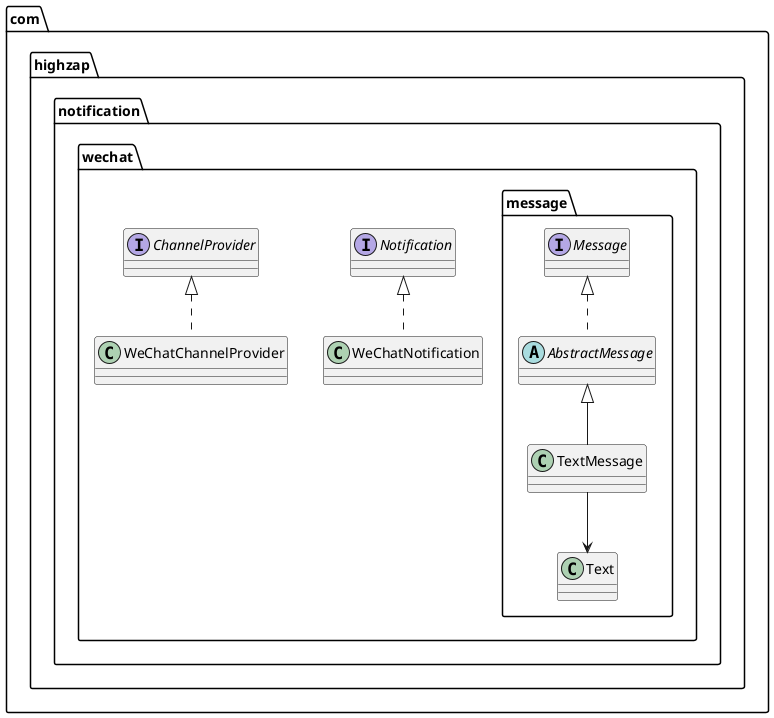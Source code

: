 @startuml
'https://plantuml.com/class-diagram

package com.highzap.notification.wechat {

    class WeChatNotification implements Notification { }
    class WeChatChannelProvider implements ChannelProvider {}

    package com.highzap.notification.wechat.message{
         abstract class AbstractMessage implements Message {}
         class TextMessage extends AbstractMessage {}
         class Text{}

         TextMessage --> Text
    }
}

@enduml